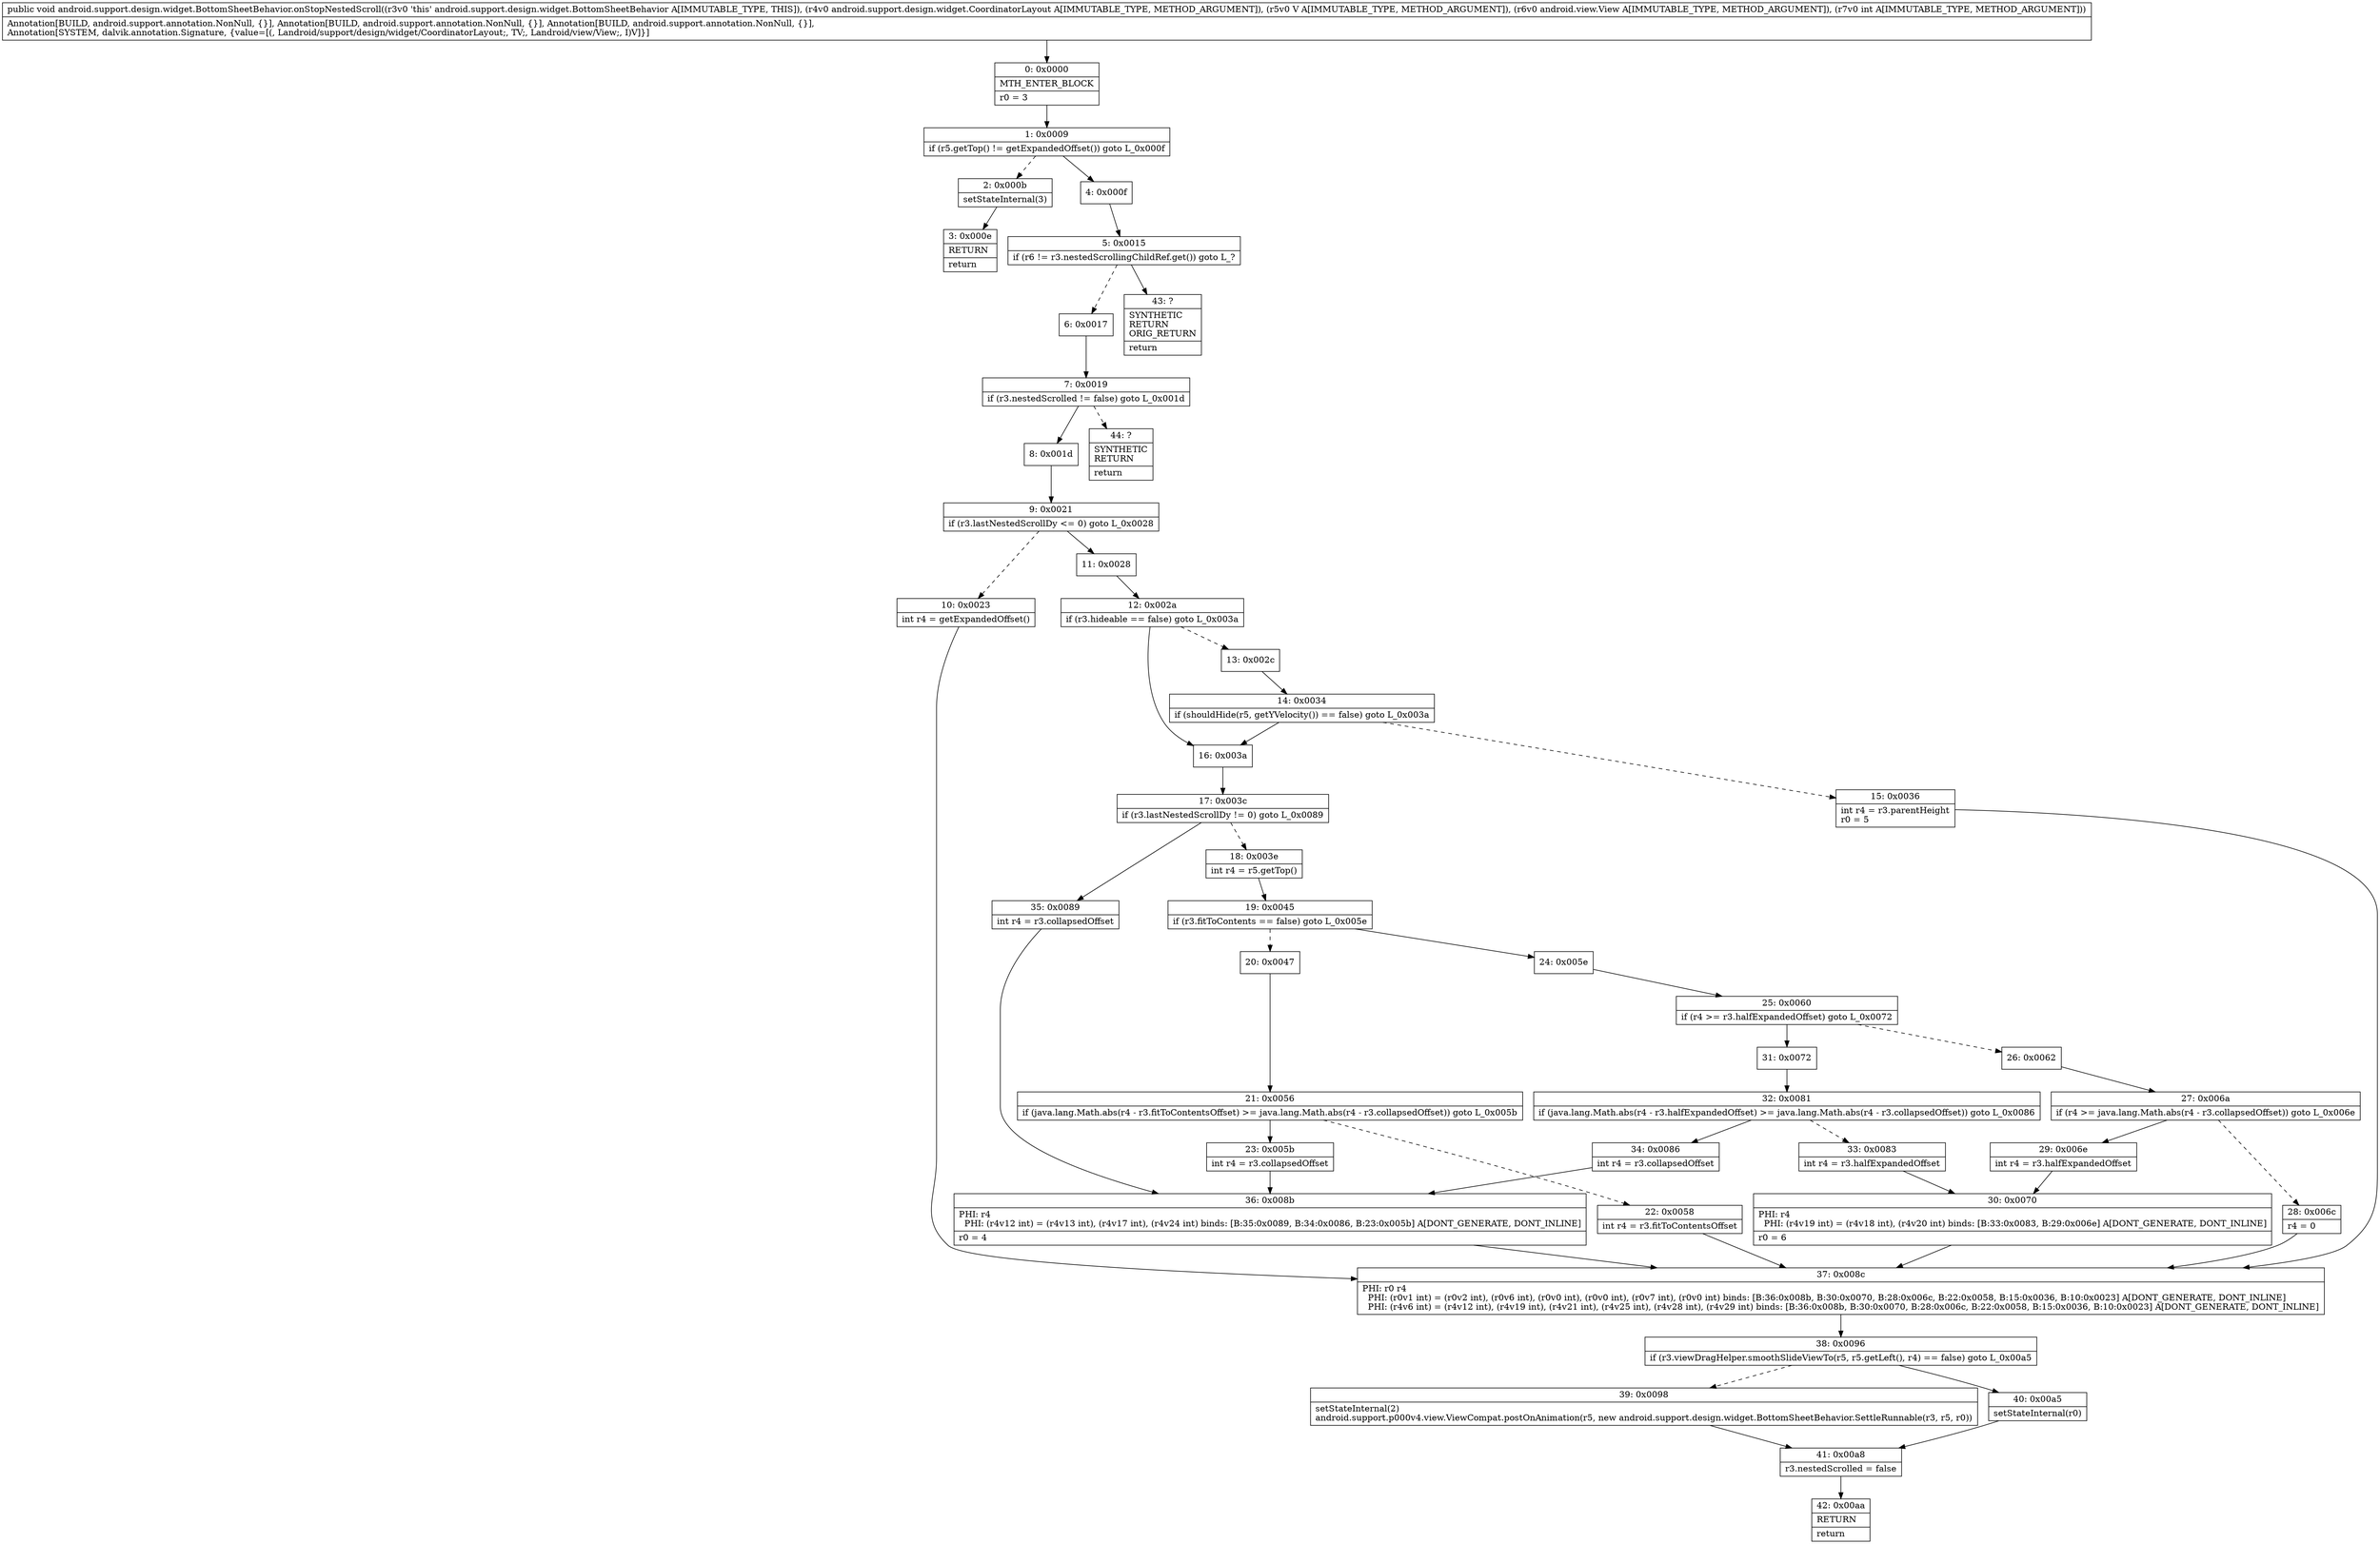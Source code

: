 digraph "CFG forandroid.support.design.widget.BottomSheetBehavior.onStopNestedScroll(Landroid\/support\/design\/widget\/CoordinatorLayout;Landroid\/view\/View;Landroid\/view\/View;I)V" {
Node_0 [shape=record,label="{0\:\ 0x0000|MTH_ENTER_BLOCK\l|r0 = 3\l}"];
Node_1 [shape=record,label="{1\:\ 0x0009|if (r5.getTop() != getExpandedOffset()) goto L_0x000f\l}"];
Node_2 [shape=record,label="{2\:\ 0x000b|setStateInternal(3)\l}"];
Node_3 [shape=record,label="{3\:\ 0x000e|RETURN\l|return\l}"];
Node_4 [shape=record,label="{4\:\ 0x000f}"];
Node_5 [shape=record,label="{5\:\ 0x0015|if (r6 != r3.nestedScrollingChildRef.get()) goto L_?\l}"];
Node_6 [shape=record,label="{6\:\ 0x0017}"];
Node_7 [shape=record,label="{7\:\ 0x0019|if (r3.nestedScrolled != false) goto L_0x001d\l}"];
Node_8 [shape=record,label="{8\:\ 0x001d}"];
Node_9 [shape=record,label="{9\:\ 0x0021|if (r3.lastNestedScrollDy \<= 0) goto L_0x0028\l}"];
Node_10 [shape=record,label="{10\:\ 0x0023|int r4 = getExpandedOffset()\l}"];
Node_11 [shape=record,label="{11\:\ 0x0028}"];
Node_12 [shape=record,label="{12\:\ 0x002a|if (r3.hideable == false) goto L_0x003a\l}"];
Node_13 [shape=record,label="{13\:\ 0x002c}"];
Node_14 [shape=record,label="{14\:\ 0x0034|if (shouldHide(r5, getYVelocity()) == false) goto L_0x003a\l}"];
Node_15 [shape=record,label="{15\:\ 0x0036|int r4 = r3.parentHeight\lr0 = 5\l}"];
Node_16 [shape=record,label="{16\:\ 0x003a}"];
Node_17 [shape=record,label="{17\:\ 0x003c|if (r3.lastNestedScrollDy != 0) goto L_0x0089\l}"];
Node_18 [shape=record,label="{18\:\ 0x003e|int r4 = r5.getTop()\l}"];
Node_19 [shape=record,label="{19\:\ 0x0045|if (r3.fitToContents == false) goto L_0x005e\l}"];
Node_20 [shape=record,label="{20\:\ 0x0047}"];
Node_21 [shape=record,label="{21\:\ 0x0056|if (java.lang.Math.abs(r4 \- r3.fitToContentsOffset) \>= java.lang.Math.abs(r4 \- r3.collapsedOffset)) goto L_0x005b\l}"];
Node_22 [shape=record,label="{22\:\ 0x0058|int r4 = r3.fitToContentsOffset\l}"];
Node_23 [shape=record,label="{23\:\ 0x005b|int r4 = r3.collapsedOffset\l}"];
Node_24 [shape=record,label="{24\:\ 0x005e}"];
Node_25 [shape=record,label="{25\:\ 0x0060|if (r4 \>= r3.halfExpandedOffset) goto L_0x0072\l}"];
Node_26 [shape=record,label="{26\:\ 0x0062}"];
Node_27 [shape=record,label="{27\:\ 0x006a|if (r4 \>= java.lang.Math.abs(r4 \- r3.collapsedOffset)) goto L_0x006e\l}"];
Node_28 [shape=record,label="{28\:\ 0x006c|r4 = 0\l}"];
Node_29 [shape=record,label="{29\:\ 0x006e|int r4 = r3.halfExpandedOffset\l}"];
Node_30 [shape=record,label="{30\:\ 0x0070|PHI: r4 \l  PHI: (r4v19 int) = (r4v18 int), (r4v20 int) binds: [B:33:0x0083, B:29:0x006e] A[DONT_GENERATE, DONT_INLINE]\l|r0 = 6\l}"];
Node_31 [shape=record,label="{31\:\ 0x0072}"];
Node_32 [shape=record,label="{32\:\ 0x0081|if (java.lang.Math.abs(r4 \- r3.halfExpandedOffset) \>= java.lang.Math.abs(r4 \- r3.collapsedOffset)) goto L_0x0086\l}"];
Node_33 [shape=record,label="{33\:\ 0x0083|int r4 = r3.halfExpandedOffset\l}"];
Node_34 [shape=record,label="{34\:\ 0x0086|int r4 = r3.collapsedOffset\l}"];
Node_35 [shape=record,label="{35\:\ 0x0089|int r4 = r3.collapsedOffset\l}"];
Node_36 [shape=record,label="{36\:\ 0x008b|PHI: r4 \l  PHI: (r4v12 int) = (r4v13 int), (r4v17 int), (r4v24 int) binds: [B:35:0x0089, B:34:0x0086, B:23:0x005b] A[DONT_GENERATE, DONT_INLINE]\l|r0 = 4\l}"];
Node_37 [shape=record,label="{37\:\ 0x008c|PHI: r0 r4 \l  PHI: (r0v1 int) = (r0v2 int), (r0v6 int), (r0v0 int), (r0v0 int), (r0v7 int), (r0v0 int) binds: [B:36:0x008b, B:30:0x0070, B:28:0x006c, B:22:0x0058, B:15:0x0036, B:10:0x0023] A[DONT_GENERATE, DONT_INLINE]\l  PHI: (r4v6 int) = (r4v12 int), (r4v19 int), (r4v21 int), (r4v25 int), (r4v28 int), (r4v29 int) binds: [B:36:0x008b, B:30:0x0070, B:28:0x006c, B:22:0x0058, B:15:0x0036, B:10:0x0023] A[DONT_GENERATE, DONT_INLINE]\l}"];
Node_38 [shape=record,label="{38\:\ 0x0096|if (r3.viewDragHelper.smoothSlideViewTo(r5, r5.getLeft(), r4) == false) goto L_0x00a5\l}"];
Node_39 [shape=record,label="{39\:\ 0x0098|setStateInternal(2)\landroid.support.p000v4.view.ViewCompat.postOnAnimation(r5, new android.support.design.widget.BottomSheetBehavior.SettleRunnable(r3, r5, r0))\l}"];
Node_40 [shape=record,label="{40\:\ 0x00a5|setStateInternal(r0)\l}"];
Node_41 [shape=record,label="{41\:\ 0x00a8|r3.nestedScrolled = false\l}"];
Node_42 [shape=record,label="{42\:\ 0x00aa|RETURN\l|return\l}"];
Node_43 [shape=record,label="{43\:\ ?|SYNTHETIC\lRETURN\lORIG_RETURN\l|return\l}"];
Node_44 [shape=record,label="{44\:\ ?|SYNTHETIC\lRETURN\l|return\l}"];
MethodNode[shape=record,label="{public void android.support.design.widget.BottomSheetBehavior.onStopNestedScroll((r3v0 'this' android.support.design.widget.BottomSheetBehavior A[IMMUTABLE_TYPE, THIS]), (r4v0 android.support.design.widget.CoordinatorLayout A[IMMUTABLE_TYPE, METHOD_ARGUMENT]), (r5v0 V A[IMMUTABLE_TYPE, METHOD_ARGUMENT]), (r6v0 android.view.View A[IMMUTABLE_TYPE, METHOD_ARGUMENT]), (r7v0 int A[IMMUTABLE_TYPE, METHOD_ARGUMENT]))  | Annotation[BUILD, android.support.annotation.NonNull, \{\}], Annotation[BUILD, android.support.annotation.NonNull, \{\}], Annotation[BUILD, android.support.annotation.NonNull, \{\}], \lAnnotation[SYSTEM, dalvik.annotation.Signature, \{value=[(, Landroid\/support\/design\/widget\/CoordinatorLayout;, TV;, Landroid\/view\/View;, I)V]\}]\l}"];
MethodNode -> Node_0;
Node_0 -> Node_1;
Node_1 -> Node_2[style=dashed];
Node_1 -> Node_4;
Node_2 -> Node_3;
Node_4 -> Node_5;
Node_5 -> Node_6[style=dashed];
Node_5 -> Node_43;
Node_6 -> Node_7;
Node_7 -> Node_8;
Node_7 -> Node_44[style=dashed];
Node_8 -> Node_9;
Node_9 -> Node_10[style=dashed];
Node_9 -> Node_11;
Node_10 -> Node_37;
Node_11 -> Node_12;
Node_12 -> Node_13[style=dashed];
Node_12 -> Node_16;
Node_13 -> Node_14;
Node_14 -> Node_15[style=dashed];
Node_14 -> Node_16;
Node_15 -> Node_37;
Node_16 -> Node_17;
Node_17 -> Node_18[style=dashed];
Node_17 -> Node_35;
Node_18 -> Node_19;
Node_19 -> Node_20[style=dashed];
Node_19 -> Node_24;
Node_20 -> Node_21;
Node_21 -> Node_22[style=dashed];
Node_21 -> Node_23;
Node_22 -> Node_37;
Node_23 -> Node_36;
Node_24 -> Node_25;
Node_25 -> Node_26[style=dashed];
Node_25 -> Node_31;
Node_26 -> Node_27;
Node_27 -> Node_28[style=dashed];
Node_27 -> Node_29;
Node_28 -> Node_37;
Node_29 -> Node_30;
Node_30 -> Node_37;
Node_31 -> Node_32;
Node_32 -> Node_33[style=dashed];
Node_32 -> Node_34;
Node_33 -> Node_30;
Node_34 -> Node_36;
Node_35 -> Node_36;
Node_36 -> Node_37;
Node_37 -> Node_38;
Node_38 -> Node_39[style=dashed];
Node_38 -> Node_40;
Node_39 -> Node_41;
Node_40 -> Node_41;
Node_41 -> Node_42;
}


